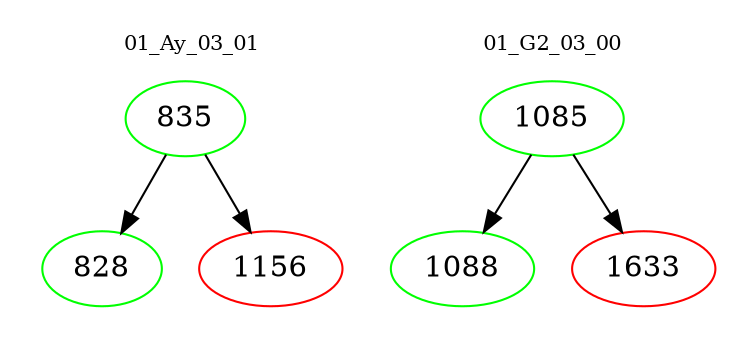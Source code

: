 digraph{
subgraph cluster_0 {
color = white
label = "01_Ay_03_01";
fontsize=10;
T0_835 [label="835", color="green"]
T0_835 -> T0_828 [color="black"]
T0_828 [label="828", color="green"]
T0_835 -> T0_1156 [color="black"]
T0_1156 [label="1156", color="red"]
}
subgraph cluster_1 {
color = white
label = "01_G2_03_00";
fontsize=10;
T1_1085 [label="1085", color="green"]
T1_1085 -> T1_1088 [color="black"]
T1_1088 [label="1088", color="green"]
T1_1085 -> T1_1633 [color="black"]
T1_1633 [label="1633", color="red"]
}
}
